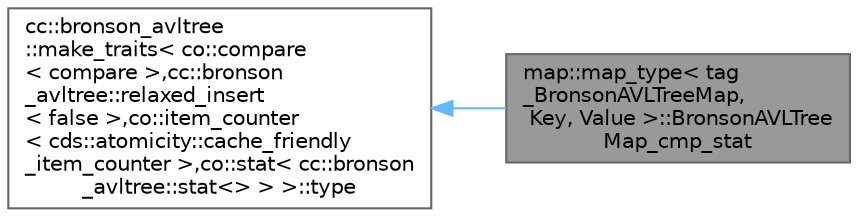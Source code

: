 digraph "map::map_type&lt; tag_BronsonAVLTreeMap, Key, Value &gt;::BronsonAVLTreeMap_cmp_stat"
{
 // LATEX_PDF_SIZE
  bgcolor="transparent";
  edge [fontname=Helvetica,fontsize=10,labelfontname=Helvetica,labelfontsize=10];
  node [fontname=Helvetica,fontsize=10,shape=box,height=0.2,width=0.4];
  rankdir="LR";
  Node1 [id="Node000001",label="map::map_type\< tag\l_BronsonAVLTreeMap,\l Key, Value \>::BronsonAVLTree\lMap_cmp_stat",height=0.2,width=0.4,color="gray40", fillcolor="grey60", style="filled", fontcolor="black",tooltip=" "];
  Node2 -> Node1 [id="edge1_Node000001_Node000002",dir="back",color="steelblue1",style="solid",tooltip=" "];
  Node2 [id="Node000002",label="cc::bronson_avltree\l::make_traits\< co::compare\l\< compare \>,cc::bronson\l_avltree::relaxed_insert\l\< false \>,co::item_counter\l\< cds::atomicity::cache_friendly\l_item_counter \>,co::stat\< cc::bronson\l_avltree::stat\<\> \> \>::type",height=0.2,width=0.4,color="gray40", fillcolor="white", style="filled",tooltip=" "];
}

